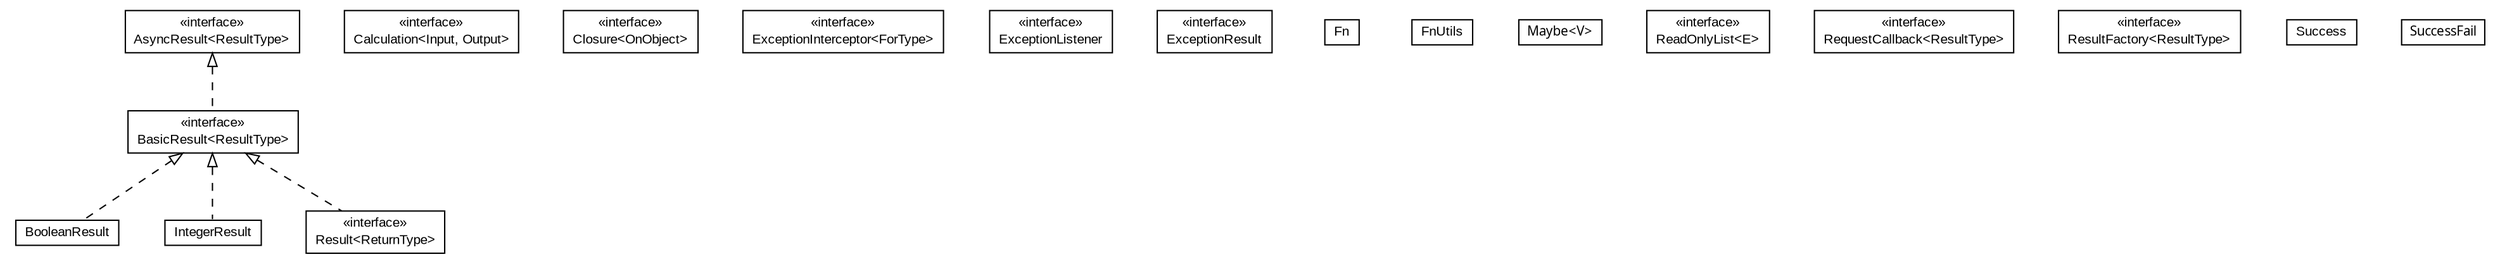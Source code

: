#!/usr/local/bin/dot
#
# Class diagram 
# Generated by UMLGraph version 5.1 (http://www.umlgraph.org/)
#

digraph G {
	edge [fontname="arial",fontsize=10,labelfontname="arial",labelfontsize=10];
	node [fontname="arial",fontsize=10,shape=plaintext];
	nodesep=0.25;
	ranksep=0.5;
	// io.nextweb.fn.AsyncResult<ResultType>
	c521 [label=<<table title="io.nextweb.fn.AsyncResult" border="0" cellborder="1" cellspacing="0" cellpadding="2" port="p" href="./AsyncResult.html">
		<tr><td><table border="0" cellspacing="0" cellpadding="1">
<tr><td align="center" balign="center"> &#171;interface&#187; </td></tr>
<tr><td align="center" balign="center"> AsyncResult&lt;ResultType&gt; </td></tr>
		</table></td></tr>
		</table>>, fontname="arial", fontcolor="black", fontsize=10.0];
	// io.nextweb.fn.BasicResult<ResultType>
	c522 [label=<<table title="io.nextweb.fn.BasicResult" border="0" cellborder="1" cellspacing="0" cellpadding="2" port="p" href="./BasicResult.html">
		<tr><td><table border="0" cellspacing="0" cellpadding="1">
<tr><td align="center" balign="center"> &#171;interface&#187; </td></tr>
<tr><td align="center" balign="center"> BasicResult&lt;ResultType&gt; </td></tr>
		</table></td></tr>
		</table>>, fontname="arial", fontcolor="black", fontsize=10.0];
	// io.nextweb.fn.BooleanResult
	c523 [label=<<table title="io.nextweb.fn.BooleanResult" border="0" cellborder="1" cellspacing="0" cellpadding="2" port="p" href="./BooleanResult.html">
		<tr><td><table border="0" cellspacing="0" cellpadding="1">
<tr><td align="center" balign="center"> BooleanResult </td></tr>
		</table></td></tr>
		</table>>, fontname="arial", fontcolor="black", fontsize=10.0];
	// io.nextweb.fn.Calculation<Input, Output>
	c524 [label=<<table title="io.nextweb.fn.Calculation" border="0" cellborder="1" cellspacing="0" cellpadding="2" port="p" href="./Calculation.html">
		<tr><td><table border="0" cellspacing="0" cellpadding="1">
<tr><td align="center" balign="center"> &#171;interface&#187; </td></tr>
<tr><td align="center" balign="center"> Calculation&lt;Input, Output&gt; </td></tr>
		</table></td></tr>
		</table>>, fontname="arial", fontcolor="black", fontsize=10.0];
	// io.nextweb.fn.Closure<OnObject>
	c525 [label=<<table title="io.nextweb.fn.Closure" border="0" cellborder="1" cellspacing="0" cellpadding="2" port="p" href="./Closure.html">
		<tr><td><table border="0" cellspacing="0" cellpadding="1">
<tr><td align="center" balign="center"> &#171;interface&#187; </td></tr>
<tr><td align="center" balign="center"> Closure&lt;OnObject&gt; </td></tr>
		</table></td></tr>
		</table>>, fontname="arial", fontcolor="black", fontsize=10.0];
	// io.nextweb.fn.ExceptionInterceptor<ForType>
	c526 [label=<<table title="io.nextweb.fn.ExceptionInterceptor" border="0" cellborder="1" cellspacing="0" cellpadding="2" port="p" href="./ExceptionInterceptor.html">
		<tr><td><table border="0" cellspacing="0" cellpadding="1">
<tr><td align="center" balign="center"> &#171;interface&#187; </td></tr>
<tr><td align="center" balign="center"> ExceptionInterceptor&lt;ForType&gt; </td></tr>
		</table></td></tr>
		</table>>, fontname="arial", fontcolor="black", fontsize=10.0];
	// io.nextweb.fn.ExceptionListener
	c527 [label=<<table title="io.nextweb.fn.ExceptionListener" border="0" cellborder="1" cellspacing="0" cellpadding="2" port="p" href="./ExceptionListener.html">
		<tr><td><table border="0" cellspacing="0" cellpadding="1">
<tr><td align="center" balign="center"> &#171;interface&#187; </td></tr>
<tr><td align="center" balign="center"> ExceptionListener </td></tr>
		</table></td></tr>
		</table>>, fontname="arial", fontcolor="black", fontsize=10.0];
	// io.nextweb.fn.ExceptionResult
	c528 [label=<<table title="io.nextweb.fn.ExceptionResult" border="0" cellborder="1" cellspacing="0" cellpadding="2" port="p" href="./ExceptionResult.html">
		<tr><td><table border="0" cellspacing="0" cellpadding="1">
<tr><td align="center" balign="center"> &#171;interface&#187; </td></tr>
<tr><td align="center" balign="center"> ExceptionResult </td></tr>
		</table></td></tr>
		</table>>, fontname="arial", fontcolor="black", fontsize=10.0];
	// io.nextweb.fn.Fn
	c529 [label=<<table title="io.nextweb.fn.Fn" border="0" cellborder="1" cellspacing="0" cellpadding="2" port="p" href="./Fn.html">
		<tr><td><table border="0" cellspacing="0" cellpadding="1">
<tr><td align="center" balign="center"> Fn </td></tr>
		</table></td></tr>
		</table>>, fontname="arial", fontcolor="black", fontsize=10.0];
	// io.nextweb.fn.FnUtils
	c530 [label=<<table title="io.nextweb.fn.FnUtils" border="0" cellborder="1" cellspacing="0" cellpadding="2" port="p" href="./FnUtils.html">
		<tr><td><table border="0" cellspacing="0" cellpadding="1">
<tr><td align="center" balign="center"> FnUtils </td></tr>
		</table></td></tr>
		</table>>, fontname="arial", fontcolor="black", fontsize=10.0];
	// io.nextweb.fn.IntegerResult
	c531 [label=<<table title="io.nextweb.fn.IntegerResult" border="0" cellborder="1" cellspacing="0" cellpadding="2" port="p" href="./IntegerResult.html">
		<tr><td><table border="0" cellspacing="0" cellpadding="1">
<tr><td align="center" balign="center"> IntegerResult </td></tr>
		</table></td></tr>
		</table>>, fontname="arial", fontcolor="black", fontsize=10.0];
	// io.nextweb.fn.Maybe<V>
	c532 [label=<<table title="io.nextweb.fn.Maybe" border="0" cellborder="1" cellspacing="0" cellpadding="2" port="p" href="./Maybe.html">
		<tr><td><table border="0" cellspacing="0" cellpadding="1">
<tr><td align="center" balign="center"><font face="ariali"> Maybe&lt;V&gt; </font></td></tr>
		</table></td></tr>
		</table>>, fontname="arial", fontcolor="black", fontsize=10.0];
	// io.nextweb.fn.ReadOnlyList<E>
	c533 [label=<<table title="io.nextweb.fn.ReadOnlyList" border="0" cellborder="1" cellspacing="0" cellpadding="2" port="p" href="./ReadOnlyList.html">
		<tr><td><table border="0" cellspacing="0" cellpadding="1">
<tr><td align="center" balign="center"> &#171;interface&#187; </td></tr>
<tr><td align="center" balign="center"> ReadOnlyList&lt;E&gt; </td></tr>
		</table></td></tr>
		</table>>, fontname="arial", fontcolor="black", fontsize=10.0];
	// io.nextweb.fn.RequestCallback<ResultType>
	c534 [label=<<table title="io.nextweb.fn.RequestCallback" border="0" cellborder="1" cellspacing="0" cellpadding="2" port="p" href="./RequestCallback.html">
		<tr><td><table border="0" cellspacing="0" cellpadding="1">
<tr><td align="center" balign="center"> &#171;interface&#187; </td></tr>
<tr><td align="center" balign="center"> RequestCallback&lt;ResultType&gt; </td></tr>
		</table></td></tr>
		</table>>, fontname="arial", fontcolor="black", fontsize=10.0];
	// io.nextweb.fn.Result<ReturnType>
	c535 [label=<<table title="io.nextweb.fn.Result" border="0" cellborder="1" cellspacing="0" cellpadding="2" port="p" href="./Result.html">
		<tr><td><table border="0" cellspacing="0" cellpadding="1">
<tr><td align="center" balign="center"> &#171;interface&#187; </td></tr>
<tr><td align="center" balign="center"> Result&lt;ReturnType&gt; </td></tr>
		</table></td></tr>
		</table>>, fontname="arial", fontcolor="black", fontsize=10.0];
	// io.nextweb.fn.ResultFactory<ResultType>
	c536 [label=<<table title="io.nextweb.fn.ResultFactory" border="0" cellborder="1" cellspacing="0" cellpadding="2" port="p" href="./ResultFactory.html">
		<tr><td><table border="0" cellspacing="0" cellpadding="1">
<tr><td align="center" balign="center"> &#171;interface&#187; </td></tr>
<tr><td align="center" balign="center"> ResultFactory&lt;ResultType&gt; </td></tr>
		</table></td></tr>
		</table>>, fontname="arial", fontcolor="black", fontsize=10.0];
	// io.nextweb.fn.Success
	c537 [label=<<table title="io.nextweb.fn.Success" border="0" cellborder="1" cellspacing="0" cellpadding="2" port="p" href="./Success.html">
		<tr><td><table border="0" cellspacing="0" cellpadding="1">
<tr><td align="center" balign="center"> Success </td></tr>
		</table></td></tr>
		</table>>, fontname="arial", fontcolor="black", fontsize=10.0];
	// io.nextweb.fn.SuccessFail
	c538 [label=<<table title="io.nextweb.fn.SuccessFail" border="0" cellborder="1" cellspacing="0" cellpadding="2" port="p" href="./SuccessFail.html">
		<tr><td><table border="0" cellspacing="0" cellpadding="1">
<tr><td align="center" balign="center"><font face="ariali"> SuccessFail </font></td></tr>
		</table></td></tr>
		</table>>, fontname="arial", fontcolor="black", fontsize=10.0];
	//io.nextweb.fn.BasicResult<ResultType> implements io.nextweb.fn.AsyncResult<ResultType>
	c521:p -> c522:p [dir=back,arrowtail=empty,style=dashed];
	//io.nextweb.fn.BooleanResult implements io.nextweb.fn.BasicResult<ResultType>
	c522:p -> c523:p [dir=back,arrowtail=empty,style=dashed];
	//io.nextweb.fn.IntegerResult implements io.nextweb.fn.BasicResult<ResultType>
	c522:p -> c531:p [dir=back,arrowtail=empty,style=dashed];
	//io.nextweb.fn.Result<ReturnType> implements io.nextweb.fn.BasicResult<ResultType>
	c522:p -> c535:p [dir=back,arrowtail=empty,style=dashed];
}

